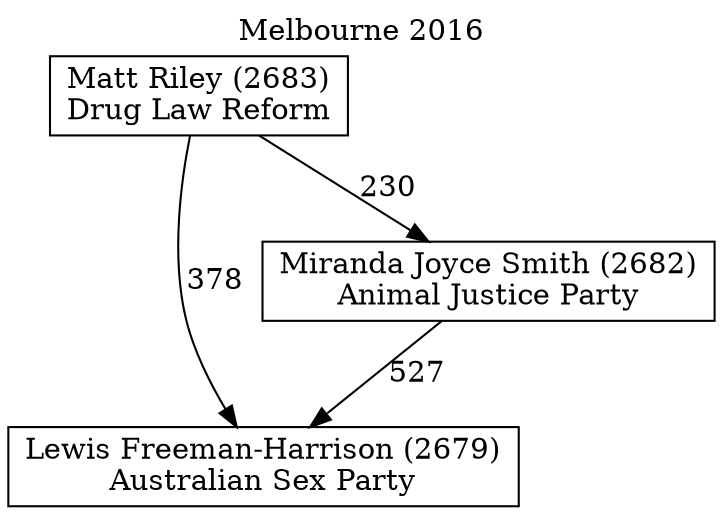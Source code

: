 // House preference flow
digraph "Lewis Freeman-Harrison (2679)_Melbourne_2016" {
	graph [label="Melbourne 2016" labelloc=t mclimit=2]
	node [shape=box]
	"Lewis Freeman-Harrison (2679)" [label="Lewis Freeman-Harrison (2679)
Australian Sex Party"]
	"Miranda Joyce Smith (2682)" [label="Miranda Joyce Smith (2682)
Animal Justice Party"]
	"Matt Riley (2683)" [label="Matt Riley (2683)
Drug Law Reform"]
	"Miranda Joyce Smith (2682)" -> "Lewis Freeman-Harrison (2679)" [label=527]
	"Matt Riley (2683)" -> "Miranda Joyce Smith (2682)" [label=230]
	"Matt Riley (2683)" -> "Lewis Freeman-Harrison (2679)" [label=378]
}
